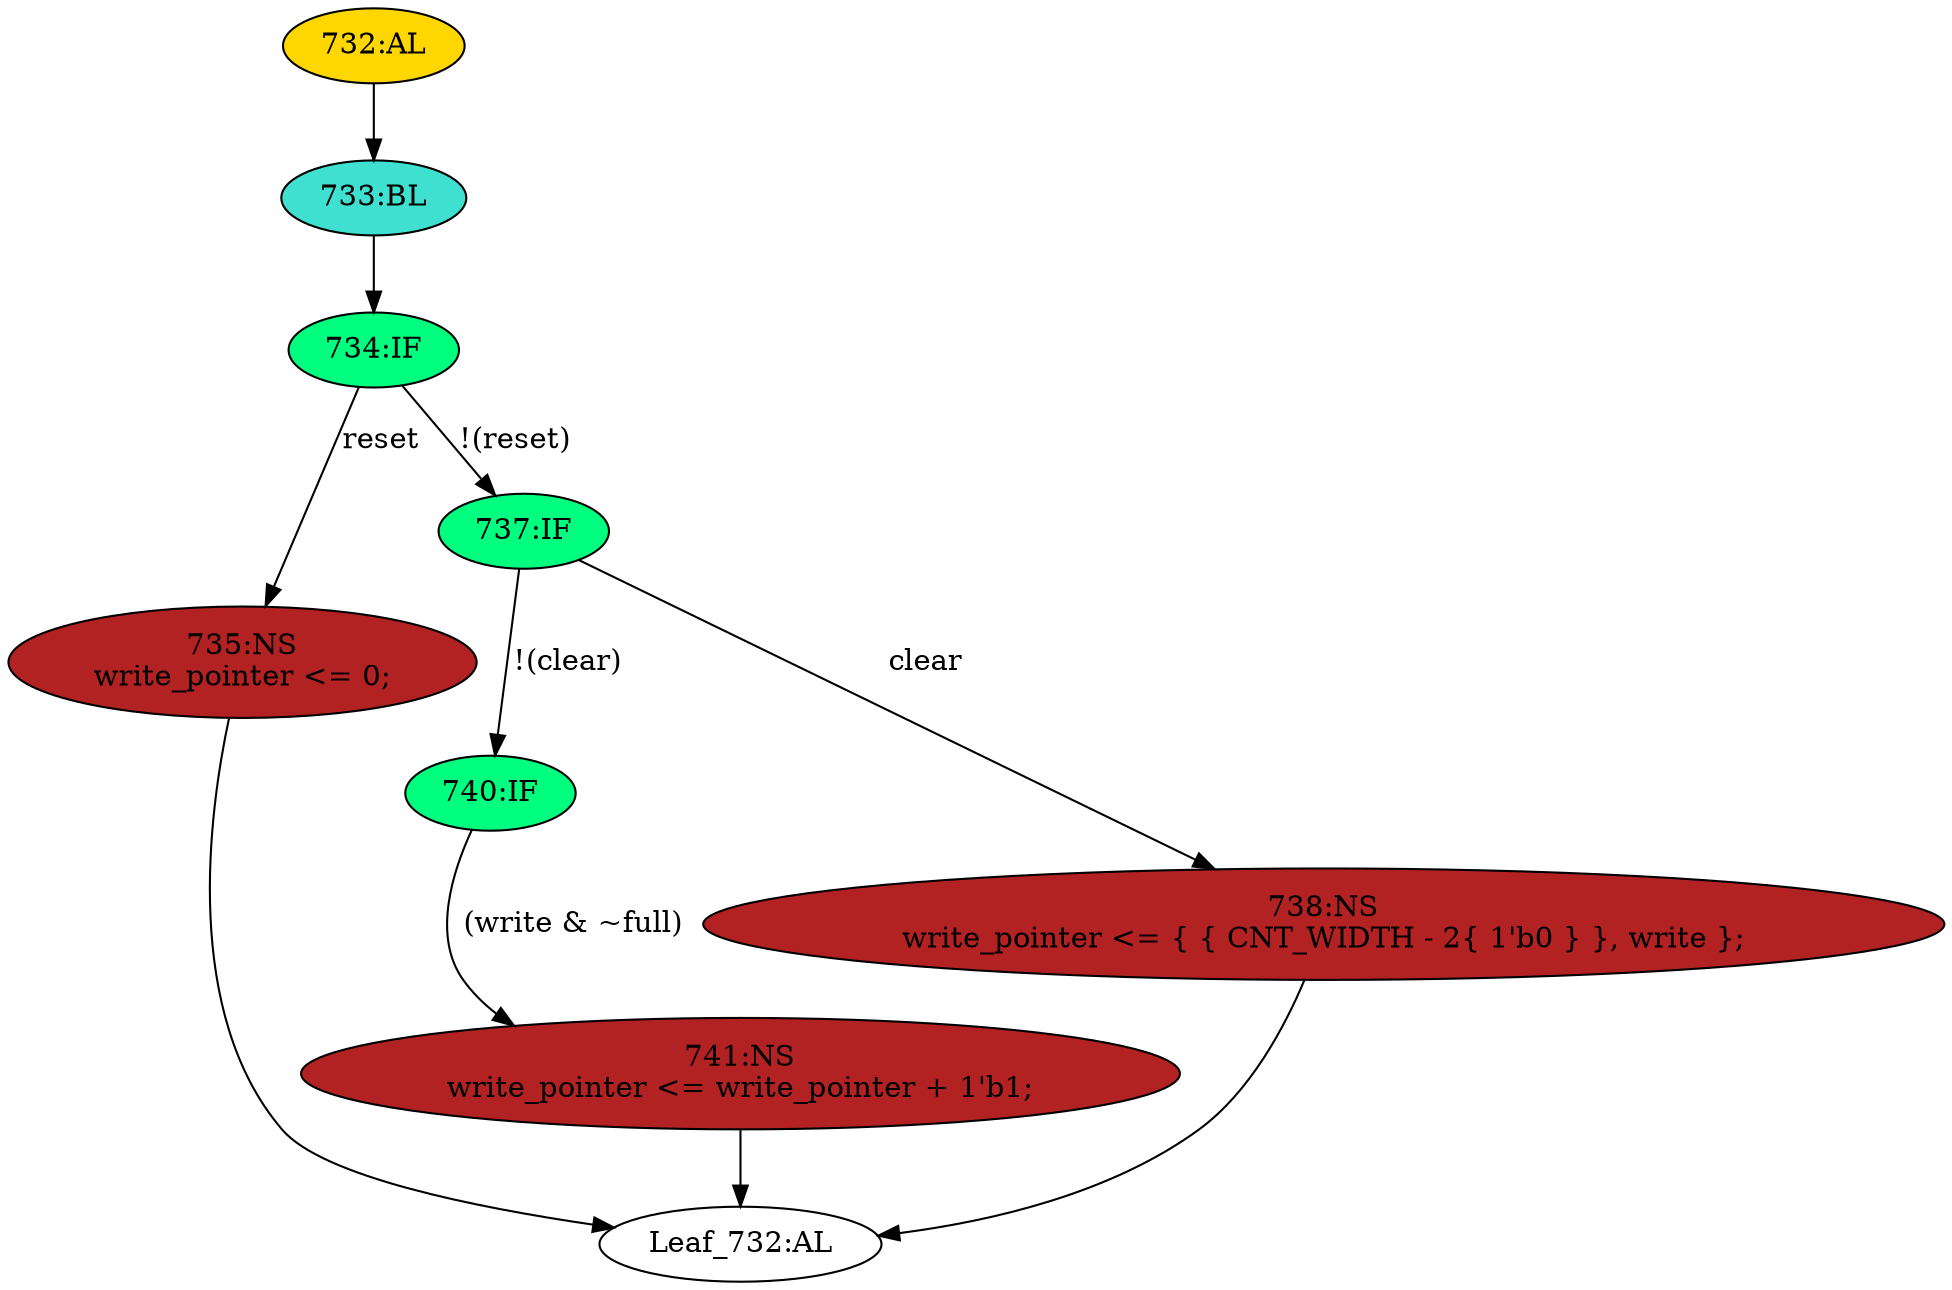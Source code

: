 strict digraph "" {
	node [label="\N"];
	"733:BL"	 [ast="<pyverilog.vparser.ast.Block object at 0x7f37fb677210>",
		fillcolor=turquoise,
		label="733:BL",
		statements="[]",
		style=filled,
		typ=Block];
	"734:IF"	 [ast="<pyverilog.vparser.ast.IfStatement object at 0x7f37fb6770d0>",
		fillcolor=springgreen,
		label="734:IF",
		statements="[]",
		style=filled,
		typ=IfStatement];
	"733:BL" -> "734:IF"	 [cond="[]",
		lineno=None];
	"735:NS"	 [ast="<pyverilog.vparser.ast.NonblockingSubstitution object at 0x7f37fb677150>",
		fillcolor=firebrick,
		label="735:NS
write_pointer <= 0;",
		statements="[<pyverilog.vparser.ast.NonblockingSubstitution object at 0x7f37fb677150>]",
		style=filled,
		typ=NonblockingSubstitution];
	"734:IF" -> "735:NS"	 [cond="['reset']",
		label=reset,
		lineno=734];
	"737:IF"	 [ast="<pyverilog.vparser.ast.IfStatement object at 0x7f37fb677a50>",
		fillcolor=springgreen,
		label="737:IF",
		statements="[]",
		style=filled,
		typ=IfStatement];
	"734:IF" -> "737:IF"	 [cond="['reset']",
		label="!(reset)",
		lineno=734];
	"Leaf_732:AL"	 [def_var="['write_pointer']",
		label="Leaf_732:AL"];
	"735:NS" -> "Leaf_732:AL"	 [cond="[]",
		lineno=None];
	"740:IF"	 [ast="<pyverilog.vparser.ast.IfStatement object at 0x7f37fb6778d0>",
		fillcolor=springgreen,
		label="740:IF",
		statements="[]",
		style=filled,
		typ=IfStatement];
	"741:NS"	 [ast="<pyverilog.vparser.ast.NonblockingSubstitution object at 0x7f37fb677890>",
		fillcolor=firebrick,
		label="741:NS
write_pointer <= write_pointer + 1'b1;",
		statements="[<pyverilog.vparser.ast.NonblockingSubstitution object at 0x7f37fb677890>]",
		style=filled,
		typ=NonblockingSubstitution];
	"740:IF" -> "741:NS"	 [cond="['write', 'full']",
		label="(write & ~full)",
		lineno=740];
	"737:IF" -> "740:IF"	 [cond="['clear']",
		label="!(clear)",
		lineno=737];
	"738:NS"	 [ast="<pyverilog.vparser.ast.NonblockingSubstitution object at 0x7f37fb677c90>",
		fillcolor=firebrick,
		label="738:NS
write_pointer <= { { CNT_WIDTH - 2{ 1'b0 } }, write };",
		statements="[<pyverilog.vparser.ast.NonblockingSubstitution object at 0x7f37fb677c90>]",
		style=filled,
		typ=NonblockingSubstitution];
	"737:IF" -> "738:NS"	 [cond="['clear']",
		label=clear,
		lineno=737];
	"738:NS" -> "Leaf_732:AL"	 [cond="[]",
		lineno=None];
	"732:AL"	 [ast="<pyverilog.vparser.ast.Always object at 0x7f37fb69a310>",
		clk_sens=False,
		fillcolor=gold,
		label="732:AL",
		sens="['clk', 'reset']",
		statements="[]",
		style=filled,
		typ=Always,
		use_var="['reset', 'write', 'clear', 'full', 'write_pointer']"];
	"732:AL" -> "733:BL"	 [cond="[]",
		lineno=None];
	"741:NS" -> "Leaf_732:AL"	 [cond="[]",
		lineno=None];
}
